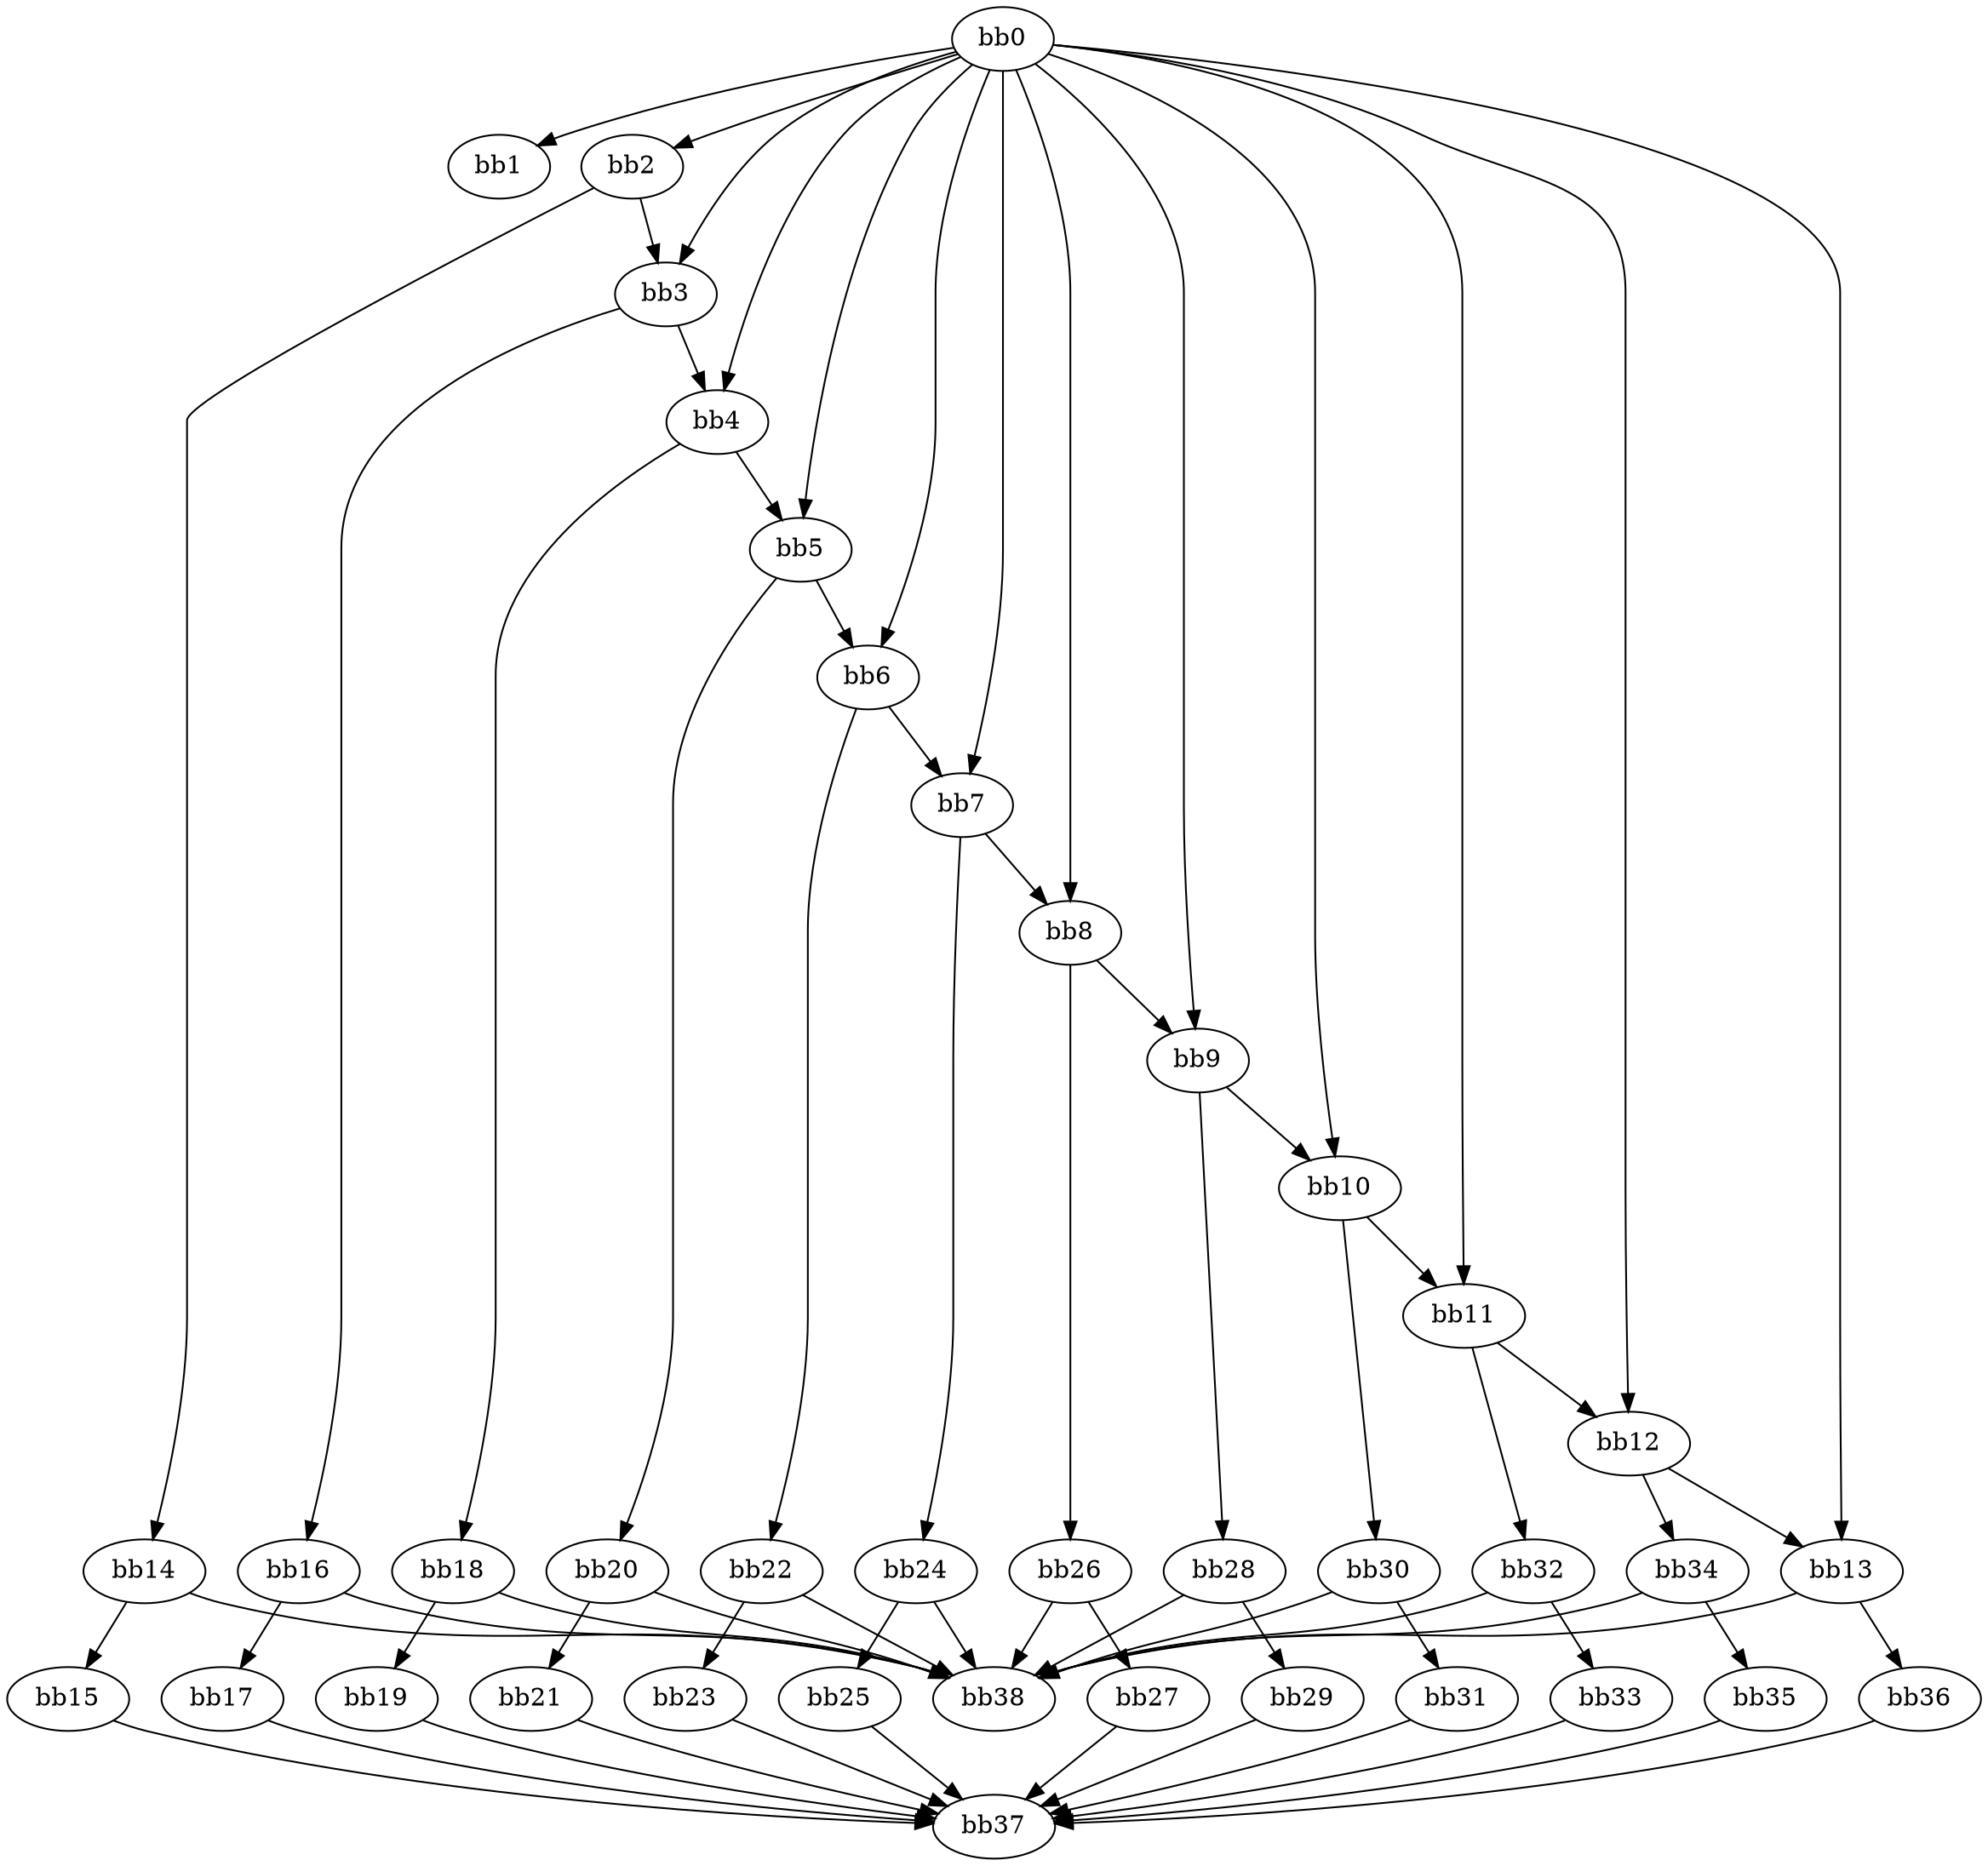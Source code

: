digraph {
    0 [ label = "bb0\l" ]
    1 [ label = "bb1\l" ]
    2 [ label = "bb2\l" ]
    3 [ label = "bb3\l" ]
    4 [ label = "bb4\l" ]
    5 [ label = "bb5\l" ]
    6 [ label = "bb6\l" ]
    7 [ label = "bb7\l" ]
    8 [ label = "bb8\l" ]
    9 [ label = "bb9\l" ]
    10 [ label = "bb10\l" ]
    11 [ label = "bb11\l" ]
    12 [ label = "bb12\l" ]
    13 [ label = "bb13\l" ]
    14 [ label = "bb14\l" ]
    15 [ label = "bb15\l" ]
    16 [ label = "bb16\l" ]
    17 [ label = "bb17\l" ]
    18 [ label = "bb18\l" ]
    19 [ label = "bb19\l" ]
    20 [ label = "bb20\l" ]
    21 [ label = "bb21\l" ]
    22 [ label = "bb22\l" ]
    23 [ label = "bb23\l" ]
    24 [ label = "bb24\l" ]
    25 [ label = "bb25\l" ]
    26 [ label = "bb26\l" ]
    27 [ label = "bb27\l" ]
    28 [ label = "bb28\l" ]
    29 [ label = "bb29\l" ]
    30 [ label = "bb30\l" ]
    31 [ label = "bb31\l" ]
    32 [ label = "bb32\l" ]
    33 [ label = "bb33\l" ]
    34 [ label = "bb34\l" ]
    35 [ label = "bb35\l" ]
    36 [ label = "bb36\l" ]
    37 [ label = "bb37\l" ]
    38 [ label = "bb38\l" ]
    0 -> 1 [ ]
    0 -> 2 [ ]
    0 -> 3 [ ]
    0 -> 4 [ ]
    0 -> 5 [ ]
    0 -> 6 [ ]
    0 -> 7 [ ]
    0 -> 8 [ ]
    0 -> 9 [ ]
    0 -> 10 [ ]
    0 -> 11 [ ]
    0 -> 12 [ ]
    0 -> 13 [ ]
    2 -> 3 [ ]
    2 -> 14 [ ]
    3 -> 4 [ ]
    3 -> 16 [ ]
    4 -> 5 [ ]
    4 -> 18 [ ]
    5 -> 6 [ ]
    5 -> 20 [ ]
    6 -> 7 [ ]
    6 -> 22 [ ]
    7 -> 8 [ ]
    7 -> 24 [ ]
    8 -> 9 [ ]
    8 -> 26 [ ]
    9 -> 10 [ ]
    9 -> 28 [ ]
    10 -> 11 [ ]
    10 -> 30 [ ]
    11 -> 12 [ ]
    11 -> 32 [ ]
    12 -> 13 [ ]
    12 -> 34 [ ]
    13 -> 36 [ ]
    13 -> 38 [ ]
    14 -> 15 [ ]
    14 -> 38 [ ]
    15 -> 37 [ ]
    16 -> 17 [ ]
    16 -> 38 [ ]
    17 -> 37 [ ]
    18 -> 19 [ ]
    18 -> 38 [ ]
    19 -> 37 [ ]
    20 -> 21 [ ]
    20 -> 38 [ ]
    21 -> 37 [ ]
    22 -> 23 [ ]
    22 -> 38 [ ]
    23 -> 37 [ ]
    24 -> 25 [ ]
    24 -> 38 [ ]
    25 -> 37 [ ]
    26 -> 27 [ ]
    26 -> 38 [ ]
    27 -> 37 [ ]
    28 -> 29 [ ]
    28 -> 38 [ ]
    29 -> 37 [ ]
    30 -> 31 [ ]
    30 -> 38 [ ]
    31 -> 37 [ ]
    32 -> 33 [ ]
    32 -> 38 [ ]
    33 -> 37 [ ]
    34 -> 35 [ ]
    34 -> 38 [ ]
    35 -> 37 [ ]
    36 -> 37 [ ]
}

